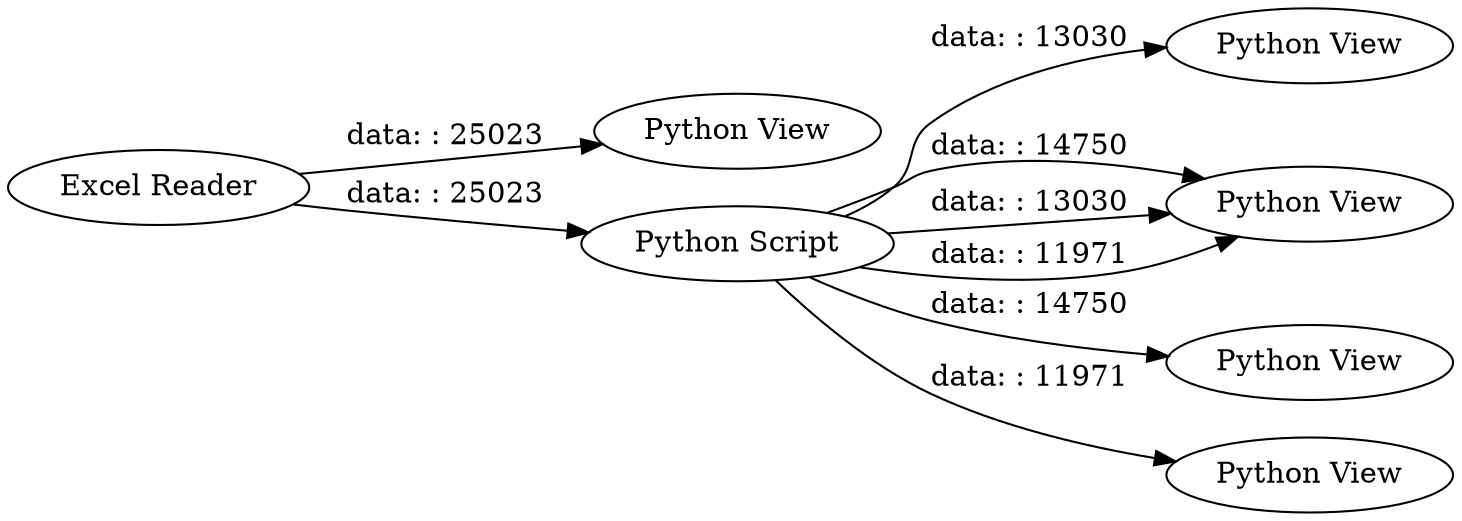 digraph {
	"7766891552434376405_60" [label="Python View"]
	"7766891552434376405_47" [label="Python View"]
	"7766891552434376405_63" [label="Python View"]
	"7766891552434376405_41" [label="Python View"]
	"7766891552434376405_39" [label="Python Script"]
	"7766891552434376405_64" [label="Excel Reader"]
	"7766891552434376405_49" [label="Python View"]
	"7766891552434376405_39" -> "7766891552434376405_41" [label="data: : 14750"]
	"7766891552434376405_39" -> "7766891552434376405_63" [label="data: : 14750"]
	"7766891552434376405_64" -> "7766891552434376405_60" [label="data: : 25023"]
	"7766891552434376405_64" -> "7766891552434376405_39" [label="data: : 25023"]
	"7766891552434376405_39" -> "7766891552434376405_49" [label="data: : 11971"]
	"7766891552434376405_39" -> "7766891552434376405_47" [label="data: : 13030"]
	"7766891552434376405_39" -> "7766891552434376405_63" [label="data: : 13030"]
	"7766891552434376405_39" -> "7766891552434376405_63" [label="data: : 11971"]
	rankdir=LR
}
